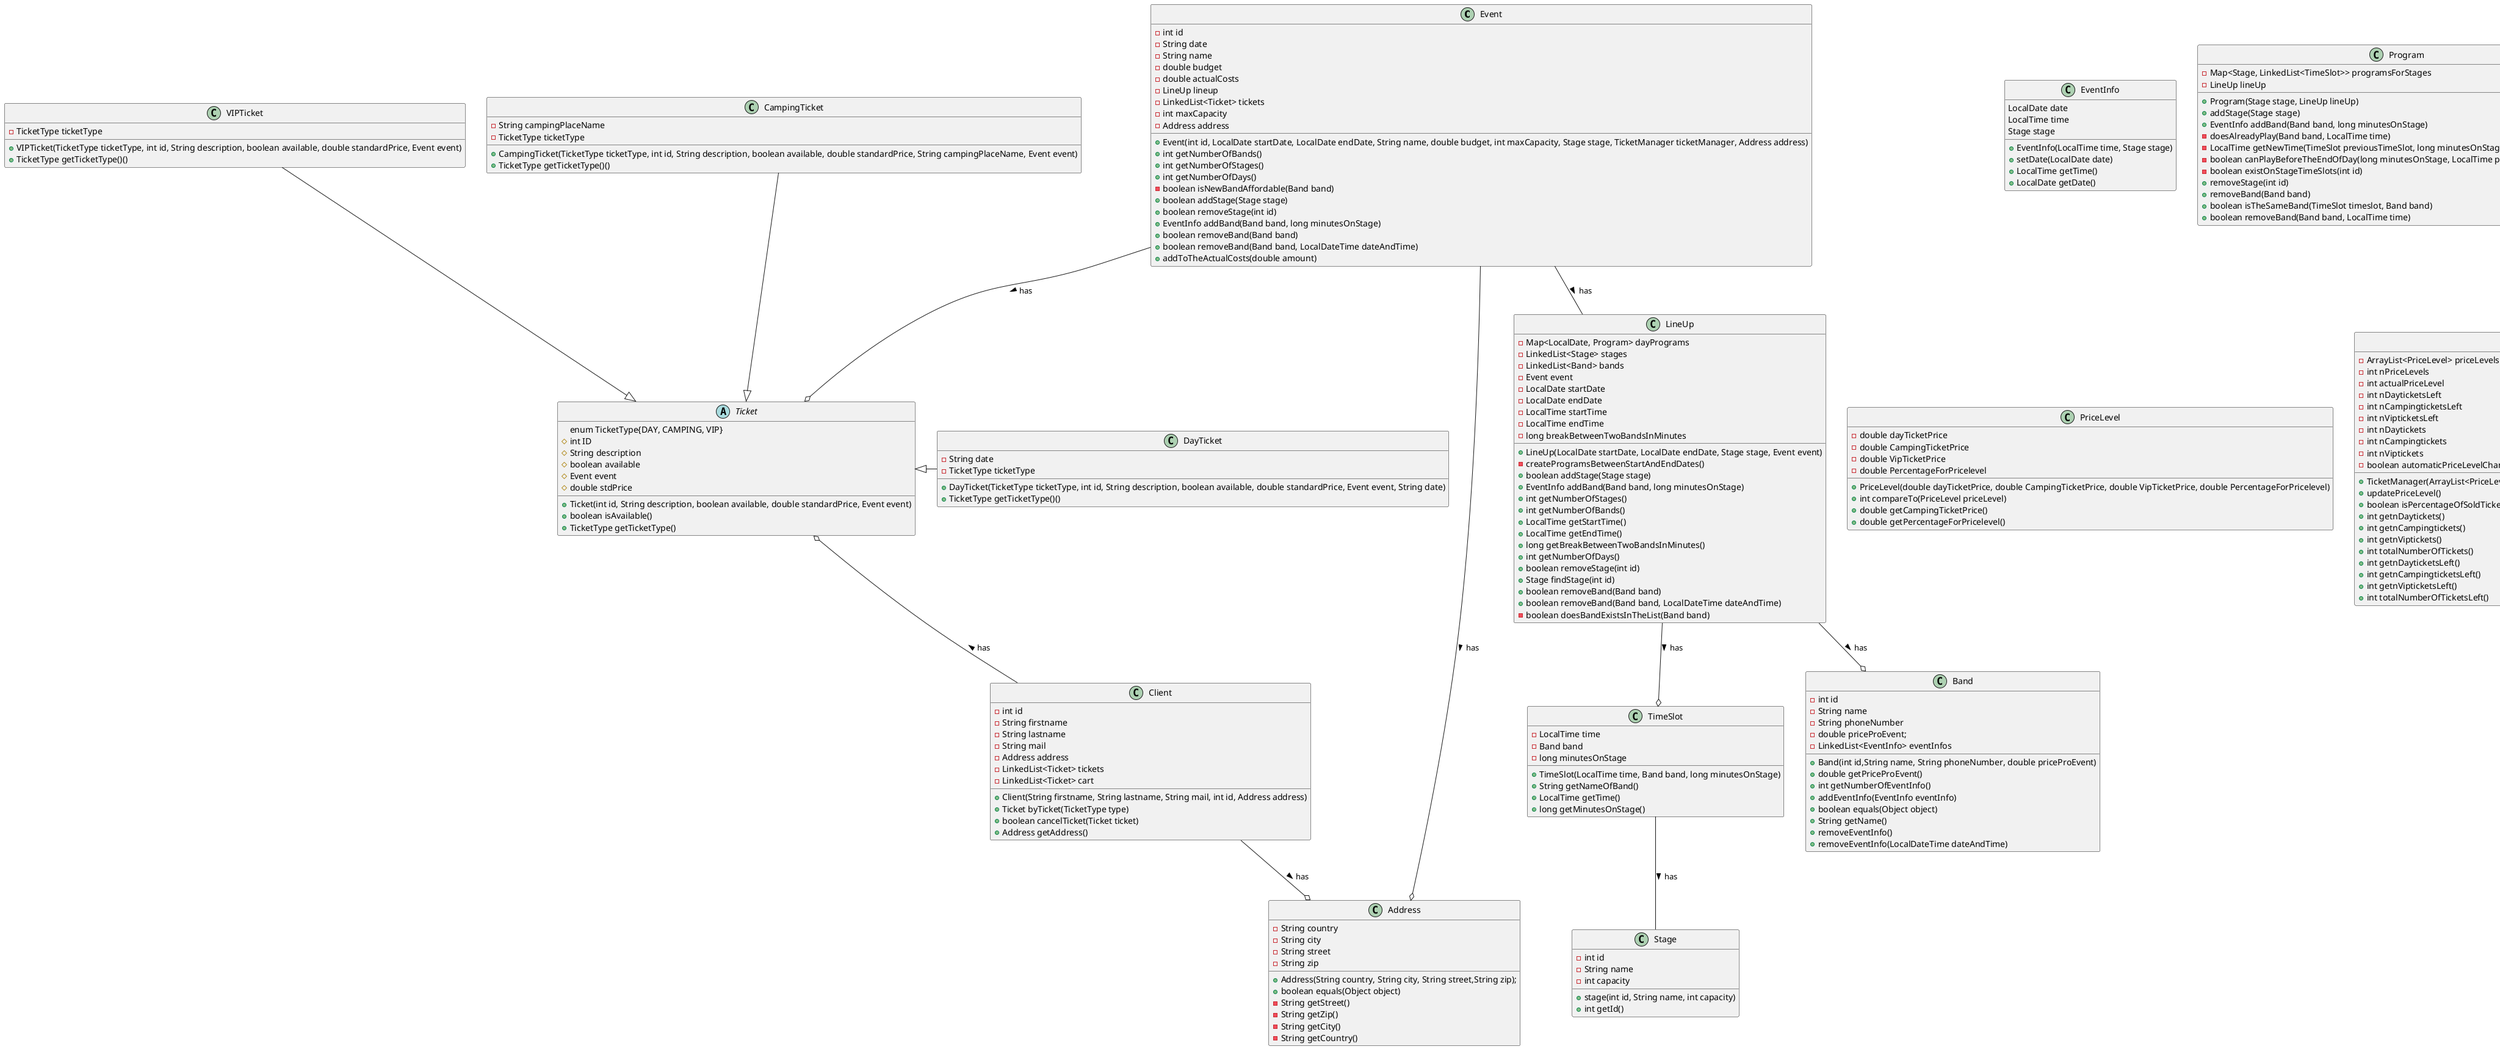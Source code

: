 @startuml
Event --o Ticket : > has
Event -- LineUp : > has
Event --o Address : > has
Ticket o-- Client : < has
CampingTicket --|> Ticket
VIPTicket --|> Ticket
DayTicket -left-|> Ticket
Client --o Address : > has
TimeSlot -- Stage : > has
LineUp --o TimeSlot : > has
LineUp --o Band : > has

class Client{
-int id
-String firstname
-String lastname
-String mail
-Address address
-LinkedList<Ticket> tickets
-LinkedList<Ticket> cart
+Client(String firstname, String lastname, String mail, int id, Address address)
+Ticket byTicket(TicketType type)
+boolean cancelTicket(Ticket ticket)
+Address getAddress()
}

abstract class Ticket{
enum TicketType{DAY, CAMPING, VIP}
#int ID
#String description
#boolean available
#Event event
#double stdPrice
+Ticket(int id, String description, boolean available, double standardPrice, Event event)
+boolean isAvailable()
+TicketType getTicketType()
}

class Event{
-int id
-String date
-String name
-double budget
-double actualCosts
-LineUp lineup
-LinkedList<Ticket> tickets
-int maxCapacity
-Address address
+Event(int id, LocalDate startDate, LocalDate endDate, String name, double budget, int maxCapacity, Stage stage, TicketManager ticketManager, Address address)
+int getNumberOfBands()
+int getNumberOfStages()
+int getNumberOfDays()
-boolean isNewBandAffordable(Band band)
+boolean addStage(Stage stage)
+boolean removeStage(int id)
+EventInfo addBand(Band band, long minutesOnStage)
+boolean removeBand(Band band)
+boolean removeBand(Band band, LocalDateTime dateAndTime)
+addToTheActualCosts(double amount)
}

class EventInfo{
LocalDate date
LocalTime time
Stage stage
+EventInfo(LocalTime time, Stage stage)
+setDate(LocalDate date)
+LocalTime getTime()
+LocalDate getDate()
}

class Band{
-int id
-String name
-String phoneNumber
-double priceProEvent;
-LinkedList<EventInfo> eventInfos
+Band(int id,String name, String phoneNumber, double priceProEvent)
+double getPriceProEvent()
+int getNumberOfEventInfo()
+addEventInfo(EventInfo eventInfo)
+boolean equals(Object object)
+String getName()
+removeEventInfo()
+removeEventInfo(LocalDateTime dateAndTime)
}

class Stage{
-int id
-String name
-int capacity
+stage(int id, String name, int capacity)
+int getId()
}

class Program{
-Map<Stage, LinkedList<TimeSlot>> programsForStages
-LineUp lineUp
+Program(Stage stage, LineUp lineUp)
+addStage(Stage stage)
+EventInfo addBand(Band band, long minutesOnStage)
-doesAlreadyPlay(Band band, LocalTime time)
-LocalTime getNewTime(TimeSlot previousTimeSlot, long minutesOnStage)
-boolean canPlayBeforeTheEndOfDay(long minutesOnStage, LocalTime previousTimePlusBreak)
-boolean existOnStageTimeSlots(int id)
+removeStage(int id)
+removeBand(Band band)
+boolean isTheSameBand(TimeSlot timeslot, Band band)
+boolean removeBand(Band band, LocalTime time)
}

class Address{
-String country
-String city
-String street
-String zip
+Address(String country, String city, String street,String zip);
+boolean equals(Object object)
-String getStreet()
-String getZip()
-String getCity()
-String getCountry()
}

class DayTicket{
-String date
-TicketType ticketType
+DayTicket(TicketType ticketType, int id, String description, boolean available, double standardPrice, Event event, String date)
+TicketType getTicketType()()
}

class CampingTicket{
-String campingPlaceName
-TicketType ticketType
+CampingTicket(TicketType ticketType, int id, String description, boolean available, double standardPrice, String campingPlaceName, Event event)
+TicketType getTicketType()()
}

class VIPTicket{
-TicketType ticketType
+VIPTicket(TicketType ticketType, int id, String description, boolean available, double standardPrice, Event event)
+TicketType getTicketType()()
}

class PriceLevel{
-double dayTicketPrice
-double CampingTicketPrice
-double VipTicketPrice
-double PercentageForPricelevel
+PriceLevel(double dayTicketPrice, double CampingTicketPrice, double VipTicketPrice, double PercentageForPricelevel)
+int compareTo(PriceLevel priceLevel)
+double getCampingTicketPrice()
+double getPercentageForPricelevel()
}

class TicketManager{
-ArrayList<PriceLevel> priceLevels
-int nPriceLevels
-int actualPriceLevel
-int nDayticketsLeft
-int nCampingticketsLeft
-int nVipticketsLeft
-int nDaytickets
-int nCampingtickets
-int nViptickets
-boolean automaticPriceLevelChange
+TicketManager(ArrayList<PriceLevel> priceLevels, int nPriceLevels, int nDaytickets, int nCampingtickets,int nViptickets)
+updatePriceLevel()
+boolean isPercentageOfSoldTicketsExceeded()
+int getnDaytickets()
+int getnCampingtickets()
+int getnViptickets()
+int totalNumberOfTickets()
+int getnDayticketsLeft()
+int getnCampingticketsLeft()
+int getnVipticketsLeft()
+int totalNumberOfTicketsLeft()
}

class LineUp{
-Map<LocalDate, Program> dayPrograms
-LinkedList<Stage> stages
-LinkedList<Band> bands
-Event event
-LocalDate startDate
-LocalDate endDate
-LocalTime startTime
-LocalTime endTime
-long breakBetweenTwoBandsInMinutes
+LineUp(LocalDate startDate, LocalDate endDate, Stage stage, Event event)
-createProgramsBetweenStartAndEndDates()
+boolean addStage(Stage stage)
+EventInfo addBand(Band band, long minutesOnStage)
+int getNumberOfStages()
+int getNumberOfBands()
+LocalTime getStartTime()
+LocalTime getEndTime()
+long getBreakBetweenTwoBandsInMinutes()
+int getNumberOfDays()
+boolean removeStage(int id)
+Stage findStage(int id)
+boolean removeBand(Band band)
+boolean removeBand(Band band, LocalDateTime dateAndTime)
-boolean doesBandExistsInTheList(Band band)
}

class TimeSlot{
-LocalTime time
-Band band
-long minutesOnStage
+TimeSlot(LocalTime time, Band band, long minutesOnStage)
+String getNameOfBand()
+LocalTime getTime()
+long getMinutesOnStage()
}

@enduml
